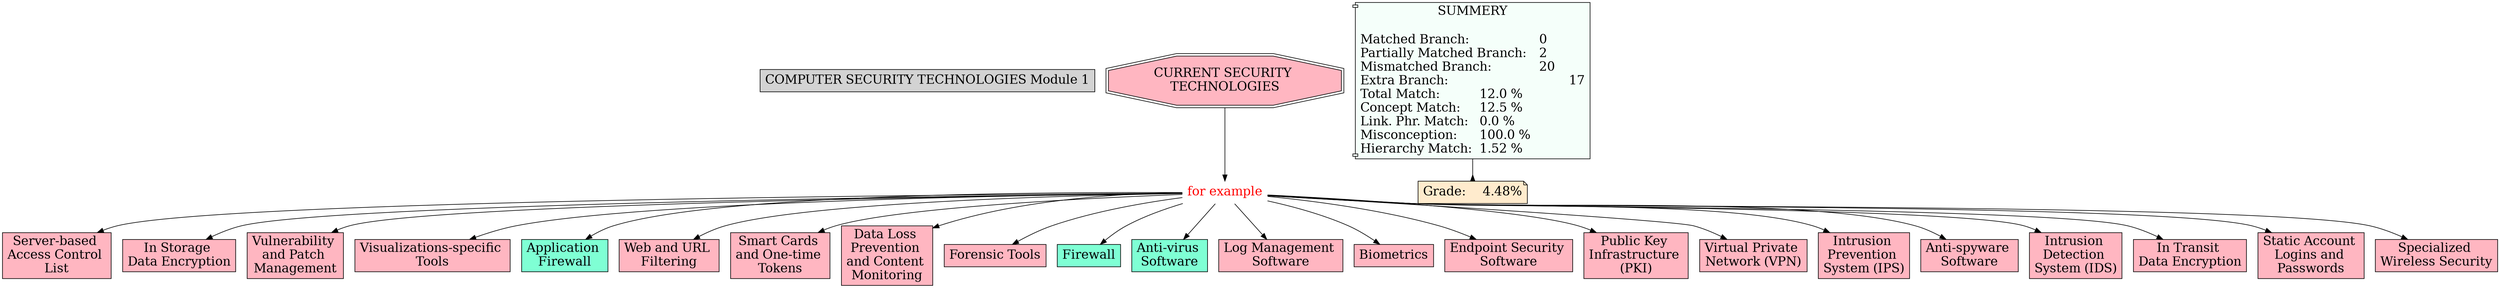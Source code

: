 // The Round Table
digraph {
	"1S2NLWC04-W1KMX-MK6" [label="COMPUTER SECURITY TECHNOLOGIES Module 1" Gsplines=true fontsize=20 shape=rect style=filled]
	"1S2NLKRB6-4TTM9N-M4Z" [label="for example
" Gsplines=true fontcolor=red fontsize=20 shape=none]
	"1S2N4J289-1YPSC7Q-3M0" [label="Server-based 
Access Control 
List" Gsplines=true fillcolor="#FFB6C1" fontsize=20 shape=rect style=filled]
	"1S2NLKRB6-4TTM9N-M4Z" -> "1S2N4J289-1YPSC7Q-3M0" [constraint=true]
	"1S2NLKRB6-4TTM9N-M4Z" [label="for example
" Gsplines=true fontcolor=red fontsize=20 shape=none]
	"1S2N4J289-1X4N0VX-3M9" [label="In Storage 
Data Encryption
" Gsplines=true fillcolor="#FFB6C1" fontsize=20 shape=rect style=filled]
	"1S2NLKRB6-4TTM9N-M4Z" -> "1S2N4J289-1X4N0VX-3M9" [constraint=true]
	"1S2NLKRB6-4TTM9N-M4Z" [label="for example
" Gsplines=true fontcolor=red fontsize=20 shape=none]
	"1S2N4J289-N7TK9B-3MD" [label="Vulnerability 
and Patch 
Management" Gsplines=true fillcolor="#FFB6C1" fontsize=20 shape=rect style=filled]
	"1S2NLKRB6-4TTM9N-M4Z" -> "1S2N4J289-N7TK9B-3MD" [constraint=true]
	"1S2N4J289-S385Y5-3LJ" [label="CURRENT SECURITY 
TECHNOLOGIES" Gsplines=true fillcolor="#FFB6C1" fontsize=20 shape=doubleoctagon style=filled]
	"1S2NLKRB6-4TTM9N-M4Z" [label="for example
" Gsplines=true fontcolor=red fontsize=20 shape=none]
	"1S2N4J289-S385Y5-3LJ" -> "1S2NLKRB6-4TTM9N-M4Z" [constraint=true]
	"1S2NLKRB6-4TTM9N-M4Z" [label="for example
" Gsplines=true fontcolor=red fontsize=20 shape=none]
	"1S2N4J28B-22NSV7J-3ML" [label="Visualizations-specific 
Tools" Gsplines=true fillcolor="#FFB6C1" fontsize=20 shape=rect style=filled]
	"1S2NLKRB6-4TTM9N-M4Z" -> "1S2N4J28B-22NSV7J-3ML" [constraint=true]
	"1S2NLKRB6-4TTM9N-M4Z" [label="for example
" Gsplines=true fontcolor=red fontsize=20 shape=none]
	"1S2N4J289-283NVFZ-3LF" [label="Application 
Firewall" Gsplines=true fillcolor=aquamarine fontsize=20 shape=rect style=filled]
	"1S2NLKRB6-4TTM9N-M4Z" -> "1S2N4J289-283NVFZ-3LF" [constraint=true]
	"1S2NLKRB6-4TTM9N-M4Z" [label="for example
" Gsplines=true fontcolor=red fontsize=20 shape=none]
	"1S2N4J289-1BWP1P5-3KR" [label="Web and URL 
Filtering" Gsplines=true fillcolor="#FFB6C1" fontsize=20 shape=rect style=filled]
	"1S2NLKRB6-4TTM9N-M4Z" -> "1S2N4J289-1BWP1P5-3KR" [constraint=true]
	"1S2NLKRB6-4TTM9N-M4Z" [label="for example
" Gsplines=true fontcolor=red fontsize=20 shape=none]
	"1S2N4J289-1XQT9HZ-3L1" [label="Smart Cards 
and One-time 
Tokens" Gsplines=true fillcolor="#FFB6C1" fontsize=20 shape=rect style=filled]
	"1S2NLKRB6-4TTM9N-M4Z" -> "1S2N4J289-1XQT9HZ-3L1" [constraint=true]
	"1S2NLKRB6-4TTM9N-M4Z" [label="for example
" Gsplines=true fontcolor=red fontsize=20 shape=none]
	"1S2N4J289-1GVV4YH-3LM" [label="Data Loss 
Prevention 
and Content 
Monitoring" Gsplines=true fillcolor="#FFB6C1" fontsize=20 shape=rect style=filled]
	"1S2NLKRB6-4TTM9N-M4Z" -> "1S2N4J289-1GVV4YH-3LM" [constraint=true]
	"1S2NLKRB6-4TTM9N-M4Z" [label="for example
" Gsplines=true fontcolor=red fontsize=20 shape=none]
	"1S2N4J289-27267HW-3L7" [label="Forensic Tools
" Gsplines=true fillcolor="#FFB6C1" fontsize=20 shape=rect style=filled]
	"1S2NLKRB6-4TTM9N-M4Z" -> "1S2N4J289-27267HW-3L7" [constraint=true]
	"1S2NLKRB6-4TTM9N-M4Z" [label="for example
" Gsplines=true fontcolor=red fontsize=20 shape=none]
	"1S2N4J289-1RQHX5P-3KY" [label=Firewall Gsplines=true fillcolor=aquamarine fontsize=20 shape=rect style=filled]
	"1S2NLKRB6-4TTM9N-M4Z" -> "1S2N4J289-1RQHX5P-3KY" [constraint=true]
	"1S2NLKRB6-4TTM9N-M4Z" [label="for example
" Gsplines=true fontcolor=red fontsize=20 shape=none]
	"1S2N4J289-134FXB9-3LQ" [label="Anti-virus 
Software" Gsplines=true fillcolor=aquamarine fontsize=20 shape=rect style=filled]
	"1S2NLKRB6-4TTM9N-M4Z" -> "1S2N4J289-134FXB9-3LQ" [constraint=true]
	"1S2NLKRB6-4TTM9N-M4Z" [label="for example
" Gsplines=true fontcolor=red fontsize=20 shape=none]
	"1S2N4J289-253K66R-3M6" [label="Log Management 
Software" Gsplines=true fillcolor="#FFB6C1" fontsize=20 shape=rect style=filled]
	"1S2NLKRB6-4TTM9N-M4Z" -> "1S2N4J289-253K66R-3M6" [constraint=true]
	"1S2NLKRB6-4TTM9N-M4Z" [label="for example
" Gsplines=true fontcolor=red fontsize=20 shape=none]
	"1S2N4J289-134468F-3L4" [label=Biometrics Gsplines=true fillcolor="#FFB6C1" fontsize=20 shape=rect style=filled]
	"1S2NLKRB6-4TTM9N-M4Z" -> "1S2N4J289-134468F-3L4" [constraint=true]
	"1S2NLKRB6-4TTM9N-M4Z" [label="for example
" Gsplines=true fontcolor=red fontsize=20 shape=none]
	"1S2N4J289-1WHDF7G-3MH" [label="Endpoint Security 
Software" Gsplines=true fillcolor="#FFB6C1" fontsize=20 shape=rect style=filled]
	"1S2NLKRB6-4TTM9N-M4Z" -> "1S2N4J289-1WHDF7G-3MH" [constraint=true]
	"1S2NLKRB6-4TTM9N-M4Z" [label="for example
" Gsplines=true fontcolor=red fontsize=20 shape=none]
	"1S2N4J289-VRRZCT-3KV" [label="Public Key 
Infrastructure 
(PKI)" Gsplines=true fillcolor="#FFB6C1" fontsize=20 shape=rect style=filled]
	"1S2NLKRB6-4TTM9N-M4Z" -> "1S2N4J289-VRRZCT-3KV" [constraint=true]
	"1S2NLKRB6-4TTM9N-M4Z" [label="for example
" Gsplines=true fontcolor=red fontsize=20 shape=none]
	"1S2N4J289-22CFTX8-3KN" [label="Virtual Private 
Network (VPN)
" Gsplines=true fillcolor="#FFB6C1" fontsize=20 shape=rect style=filled]
	"1S2NLKRB6-4TTM9N-M4Z" -> "1S2N4J289-22CFTX8-3KN" [constraint=true]
	"1S2NLKRB6-4TTM9N-M4Z" [label="for example
" Gsplines=true fontcolor=red fontsize=20 shape=none]
	"1S2N4J289-XHZ9BW-3M3" [label="Intrusion 
Prevention 
System (IPS)
" Gsplines=true fillcolor="#FFB6C1" fontsize=20 shape=rect style=filled]
	"1S2NLKRB6-4TTM9N-M4Z" -> "1S2N4J289-XHZ9BW-3M3" [constraint=true]
	"1S2NLKRB6-4TTM9N-M4Z" [label="for example
" Gsplines=true fontcolor=red fontsize=20 shape=none]
	"1S2N4J289-7BFBXC-3KK" [label="Anti-spyware 
Software" Gsplines=true fillcolor="#FFB6C1" fontsize=20 shape=rect style=filled]
	"1S2NLKRB6-4TTM9N-M4Z" -> "1S2N4J289-7BFBXC-3KK" [constraint=true]
	"1S2NLKRB6-4TTM9N-M4Z" [label="for example
" Gsplines=true fontcolor=red fontsize=20 shape=none]
	"1S2N4J289-1KMLJ4T-3LX" [label="Intrusion 
Detection 
System (IDS)
" Gsplines=true fillcolor="#FFB6C1" fontsize=20 shape=rect style=filled]
	"1S2NLKRB6-4TTM9N-M4Z" -> "1S2N4J289-1KMLJ4T-3LX" [constraint=true]
	"1S2NLKRB6-4TTM9N-M4Z" [label="for example
" Gsplines=true fontcolor=red fontsize=20 shape=none]
	"1S2N4J28B-SP66YW-3MP" [label="In Transit 
Data Encryption
" Gsplines=true fillcolor="#FFB6C1" fontsize=20 shape=rect style=filled]
	"1S2NLKRB6-4TTM9N-M4Z" -> "1S2N4J28B-SP66YW-3MP" [constraint=true]
	"1S2NLKRB6-4TTM9N-M4Z" [label="for example
" Gsplines=true fontcolor=red fontsize=20 shape=none]
	"1S2N4J289-JJRBRG-3LT" [label="Static Account 
Logins and 
Passwords" Gsplines=true fillcolor="#FFB6C1" fontsize=20 shape=rect style=filled]
	"1S2NLKRB6-4TTM9N-M4Z" -> "1S2N4J289-JJRBRG-3LT" [constraint=true]
	"1S2NLKRB6-4TTM9N-M4Z" [label="for example
" Gsplines=true fontcolor=red fontsize=20 shape=none]
	"1S2N4J289-20H9DWF-3LB" [label="Specialized 
Wireless Security
" Gsplines=true fillcolor="#FFB6C1" fontsize=20 shape=rect style=filled]
	"1S2NLKRB6-4TTM9N-M4Z" -> "1S2N4J289-20H9DWF-3LB" [constraint=true]
	Stat [label="SUMMERY

Matched Branch:			0\lPartially Matched Branch:	2\lMismatched Branch:		20\lExtra Branch:				17\lTotal Match:		12.0 %\lConcept Match:	12.5 %\lLink. Phr. Match:	0.0 %\lMisconception:	100.0 %\lHierarchy Match:	1.52 %\l" Gsplines=true fillcolor="#F5FFFA" fontsize=20 shape=component style=filled]
	Grade [label="Grade:	4.48%" Gsplines=true fillcolor="#FFEBCD" fontsize=20 shape=note style=filled]
	Stat -> Grade [arrowhead=inv color=black constraint=true]
}
